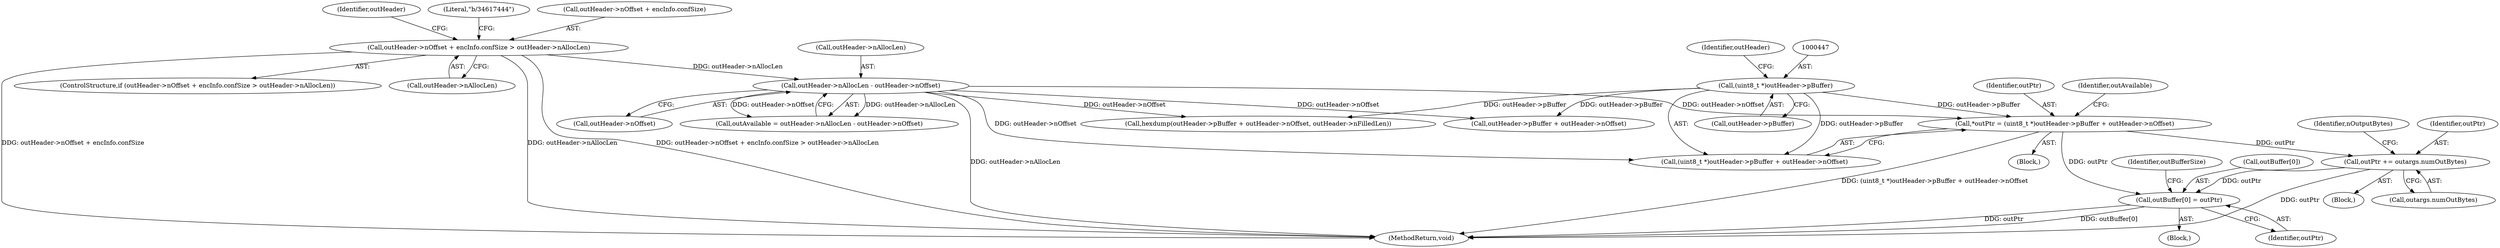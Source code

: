 digraph "0_Android_594bf934384920618d2b6ce0bcda1f60144cb3eb@pointer" {
"1000621" [label="(Call,outPtr += outargs.numOutBytes)"];
"1000443" [label="(Call,*outPtr = (uint8_t *)outHeader->pBuffer + outHeader->nOffset)"];
"1000446" [label="(Call,(uint8_t *)outHeader->pBuffer)"];
"1000457" [label="(Call,outHeader->nAllocLen - outHeader->nOffset)"];
"1000194" [label="(Call,outHeader->nOffset + encInfo.confSize > outHeader->nAllocLen)"];
"1000592" [label="(Call,outBuffer[0] = outPtr)"];
"1000712" [label="(Call,outHeader->pBuffer + outHeader->nOffset)"];
"1000222" [label="(Identifier,outHeader)"];
"1000444" [label="(Identifier,outPtr)"];
"1000622" [label="(Identifier,outPtr)"];
"1000623" [label="(Call,outargs.numOutBytes)"];
"1000740" [label="(MethodReturn,void)"];
"1000627" [label="(Identifier,nOutputBytes)"];
"1000599" [label="(Identifier,outBufferSize)"];
"1000194" [label="(Call,outHeader->nOffset + encInfo.confSize > outHeader->nAllocLen)"];
"1000596" [label="(Identifier,outPtr)"];
"1000458" [label="(Call,outHeader->nAllocLen)"];
"1000621" [label="(Call,outPtr += outargs.numOutBytes)"];
"1000461" [label="(Call,outHeader->nOffset)"];
"1000585" [label="(Block,)"];
"1000620" [label="(Block,)"];
"1000284" [label="(Block,)"];
"1000448" [label="(Call,outHeader->pBuffer)"];
"1000193" [label="(ControlStructure,if (outHeader->nOffset + encInfo.confSize > outHeader->nAllocLen))"];
"1000592" [label="(Call,outBuffer[0] = outPtr)"];
"1000207" [label="(Literal,\"b/34617444\")"];
"1000195" [label="(Call,outHeader->nOffset + encInfo.confSize)"];
"1000593" [label="(Call,outBuffer[0])"];
"1000455" [label="(Call,outAvailable = outHeader->nAllocLen - outHeader->nOffset)"];
"1000446" [label="(Call,(uint8_t *)outHeader->pBuffer)"];
"1000456" [label="(Identifier,outAvailable)"];
"1000445" [label="(Call,(uint8_t *)outHeader->pBuffer + outHeader->nOffset)"];
"1000443" [label="(Call,*outPtr = (uint8_t *)outHeader->pBuffer + outHeader->nOffset)"];
"1000202" [label="(Call,outHeader->nAllocLen)"];
"1000452" [label="(Identifier,outHeader)"];
"1000457" [label="(Call,outHeader->nAllocLen - outHeader->nOffset)"];
"1000711" [label="(Call,hexdump(outHeader->pBuffer + outHeader->nOffset, outHeader->nFilledLen))"];
"1000621" -> "1000620"  [label="AST: "];
"1000621" -> "1000623"  [label="CFG: "];
"1000622" -> "1000621"  [label="AST: "];
"1000623" -> "1000621"  [label="AST: "];
"1000627" -> "1000621"  [label="CFG: "];
"1000621" -> "1000740"  [label="DDG: outPtr"];
"1000621" -> "1000592"  [label="DDG: outPtr"];
"1000443" -> "1000621"  [label="DDG: outPtr"];
"1000443" -> "1000284"  [label="AST: "];
"1000443" -> "1000445"  [label="CFG: "];
"1000444" -> "1000443"  [label="AST: "];
"1000445" -> "1000443"  [label="AST: "];
"1000456" -> "1000443"  [label="CFG: "];
"1000443" -> "1000740"  [label="DDG: (uint8_t *)outHeader->pBuffer + outHeader->nOffset"];
"1000446" -> "1000443"  [label="DDG: outHeader->pBuffer"];
"1000457" -> "1000443"  [label="DDG: outHeader->nOffset"];
"1000443" -> "1000592"  [label="DDG: outPtr"];
"1000446" -> "1000445"  [label="AST: "];
"1000446" -> "1000448"  [label="CFG: "];
"1000447" -> "1000446"  [label="AST: "];
"1000448" -> "1000446"  [label="AST: "];
"1000452" -> "1000446"  [label="CFG: "];
"1000446" -> "1000445"  [label="DDG: outHeader->pBuffer"];
"1000446" -> "1000711"  [label="DDG: outHeader->pBuffer"];
"1000446" -> "1000712"  [label="DDG: outHeader->pBuffer"];
"1000457" -> "1000455"  [label="AST: "];
"1000457" -> "1000461"  [label="CFG: "];
"1000458" -> "1000457"  [label="AST: "];
"1000461" -> "1000457"  [label="AST: "];
"1000455" -> "1000457"  [label="CFG: "];
"1000457" -> "1000740"  [label="DDG: outHeader->nAllocLen"];
"1000457" -> "1000445"  [label="DDG: outHeader->nOffset"];
"1000457" -> "1000455"  [label="DDG: outHeader->nAllocLen"];
"1000457" -> "1000455"  [label="DDG: outHeader->nOffset"];
"1000194" -> "1000457"  [label="DDG: outHeader->nAllocLen"];
"1000457" -> "1000711"  [label="DDG: outHeader->nOffset"];
"1000457" -> "1000712"  [label="DDG: outHeader->nOffset"];
"1000194" -> "1000193"  [label="AST: "];
"1000194" -> "1000202"  [label="CFG: "];
"1000195" -> "1000194"  [label="AST: "];
"1000202" -> "1000194"  [label="AST: "];
"1000207" -> "1000194"  [label="CFG: "];
"1000222" -> "1000194"  [label="CFG: "];
"1000194" -> "1000740"  [label="DDG: outHeader->nOffset + encInfo.confSize > outHeader->nAllocLen"];
"1000194" -> "1000740"  [label="DDG: outHeader->nOffset + encInfo.confSize"];
"1000194" -> "1000740"  [label="DDG: outHeader->nAllocLen"];
"1000592" -> "1000585"  [label="AST: "];
"1000592" -> "1000596"  [label="CFG: "];
"1000593" -> "1000592"  [label="AST: "];
"1000596" -> "1000592"  [label="AST: "];
"1000599" -> "1000592"  [label="CFG: "];
"1000592" -> "1000740"  [label="DDG: outPtr"];
"1000592" -> "1000740"  [label="DDG: outBuffer[0]"];
}

